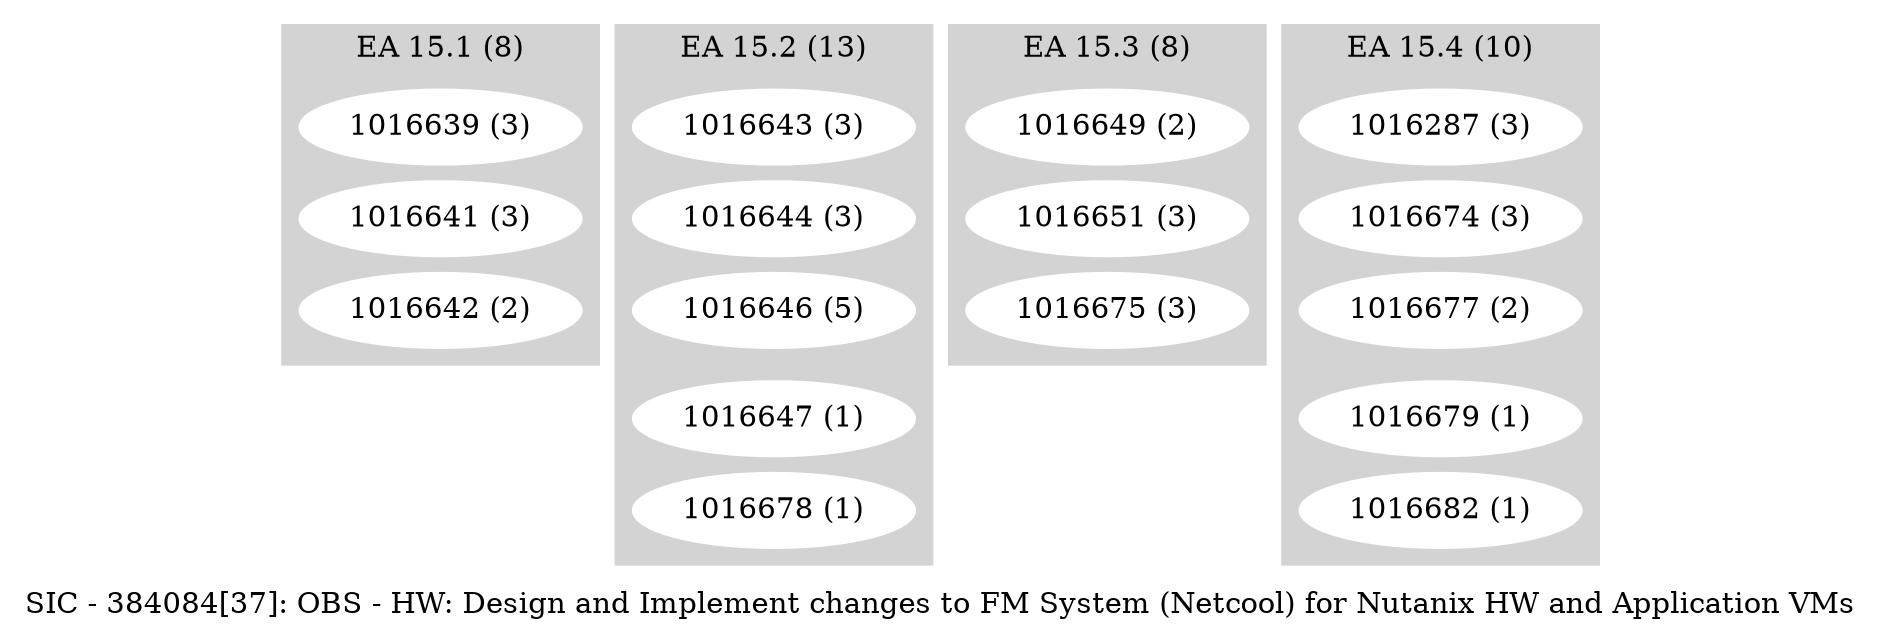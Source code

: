 digraph G {
    label = "SIC - 384084[37]: OBS - HW: Design and Implement changes to FM System (Netcool) for Nutanix HW and Application VMs";
    ranksep = .1
    subgraph cluster_1 {
        style=filled;
        color=lightgrey;
        node [style=filled,color=white];
        "1016639 (3)" ->       
        "1016641 (3)" ->       
        "1016642 (2)"
        [style=invis];
        label = "EA 15.1 (8)";
    }
    subgraph cluster_2 {
        style=filled;
        color=lightgrey;
        node [style=filled,color=white];
        "1016643 (3)" ->       
        "1016644 (3)" ->       
        "1016646 (5)" ->       
        "1016647 (1)" ->       
        "1016678 (1)"
        [style=invis];
        label = "EA 15.2 (13)";
    }
    subgraph cluster_3 {
        style=filled;
        color=lightgrey;
        node [style=filled,color=white];
        "1016649 (2)" ->       
        "1016651 (3)" ->       
        "1016675 (3)"
        [style=invis];
        label = "EA 15.3 (8)";
    }
    subgraph cluster_4 {
        style=filled;
        color=lightgrey;
        node [style=filled,color=white];
        "1016287 (3)" ->       
        "1016674 (3)" ->       
        "1016677 (2)" ->       
        "1016679 (1)" ->       
        "1016682 (1)"
        [style=invis];
        label = "EA 15.4 (10)";
    }
}
